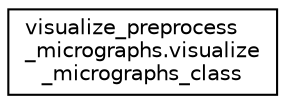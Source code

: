 digraph "Graphical Class Hierarchy"
{
  edge [fontname="Helvetica",fontsize="10",labelfontname="Helvetica",labelfontsize="10"];
  node [fontname="Helvetica",fontsize="10",shape=record];
  rankdir="LR";
  Node0 [label="visualize_preprocess\l_micrographs.visualize\l_micrographs_class",height=0.2,width=0.4,color="black", fillcolor="white", style="filled",URL="$classvisualize__preprocess__micrographs_1_1visualize__micrographs__class.html"];
}
